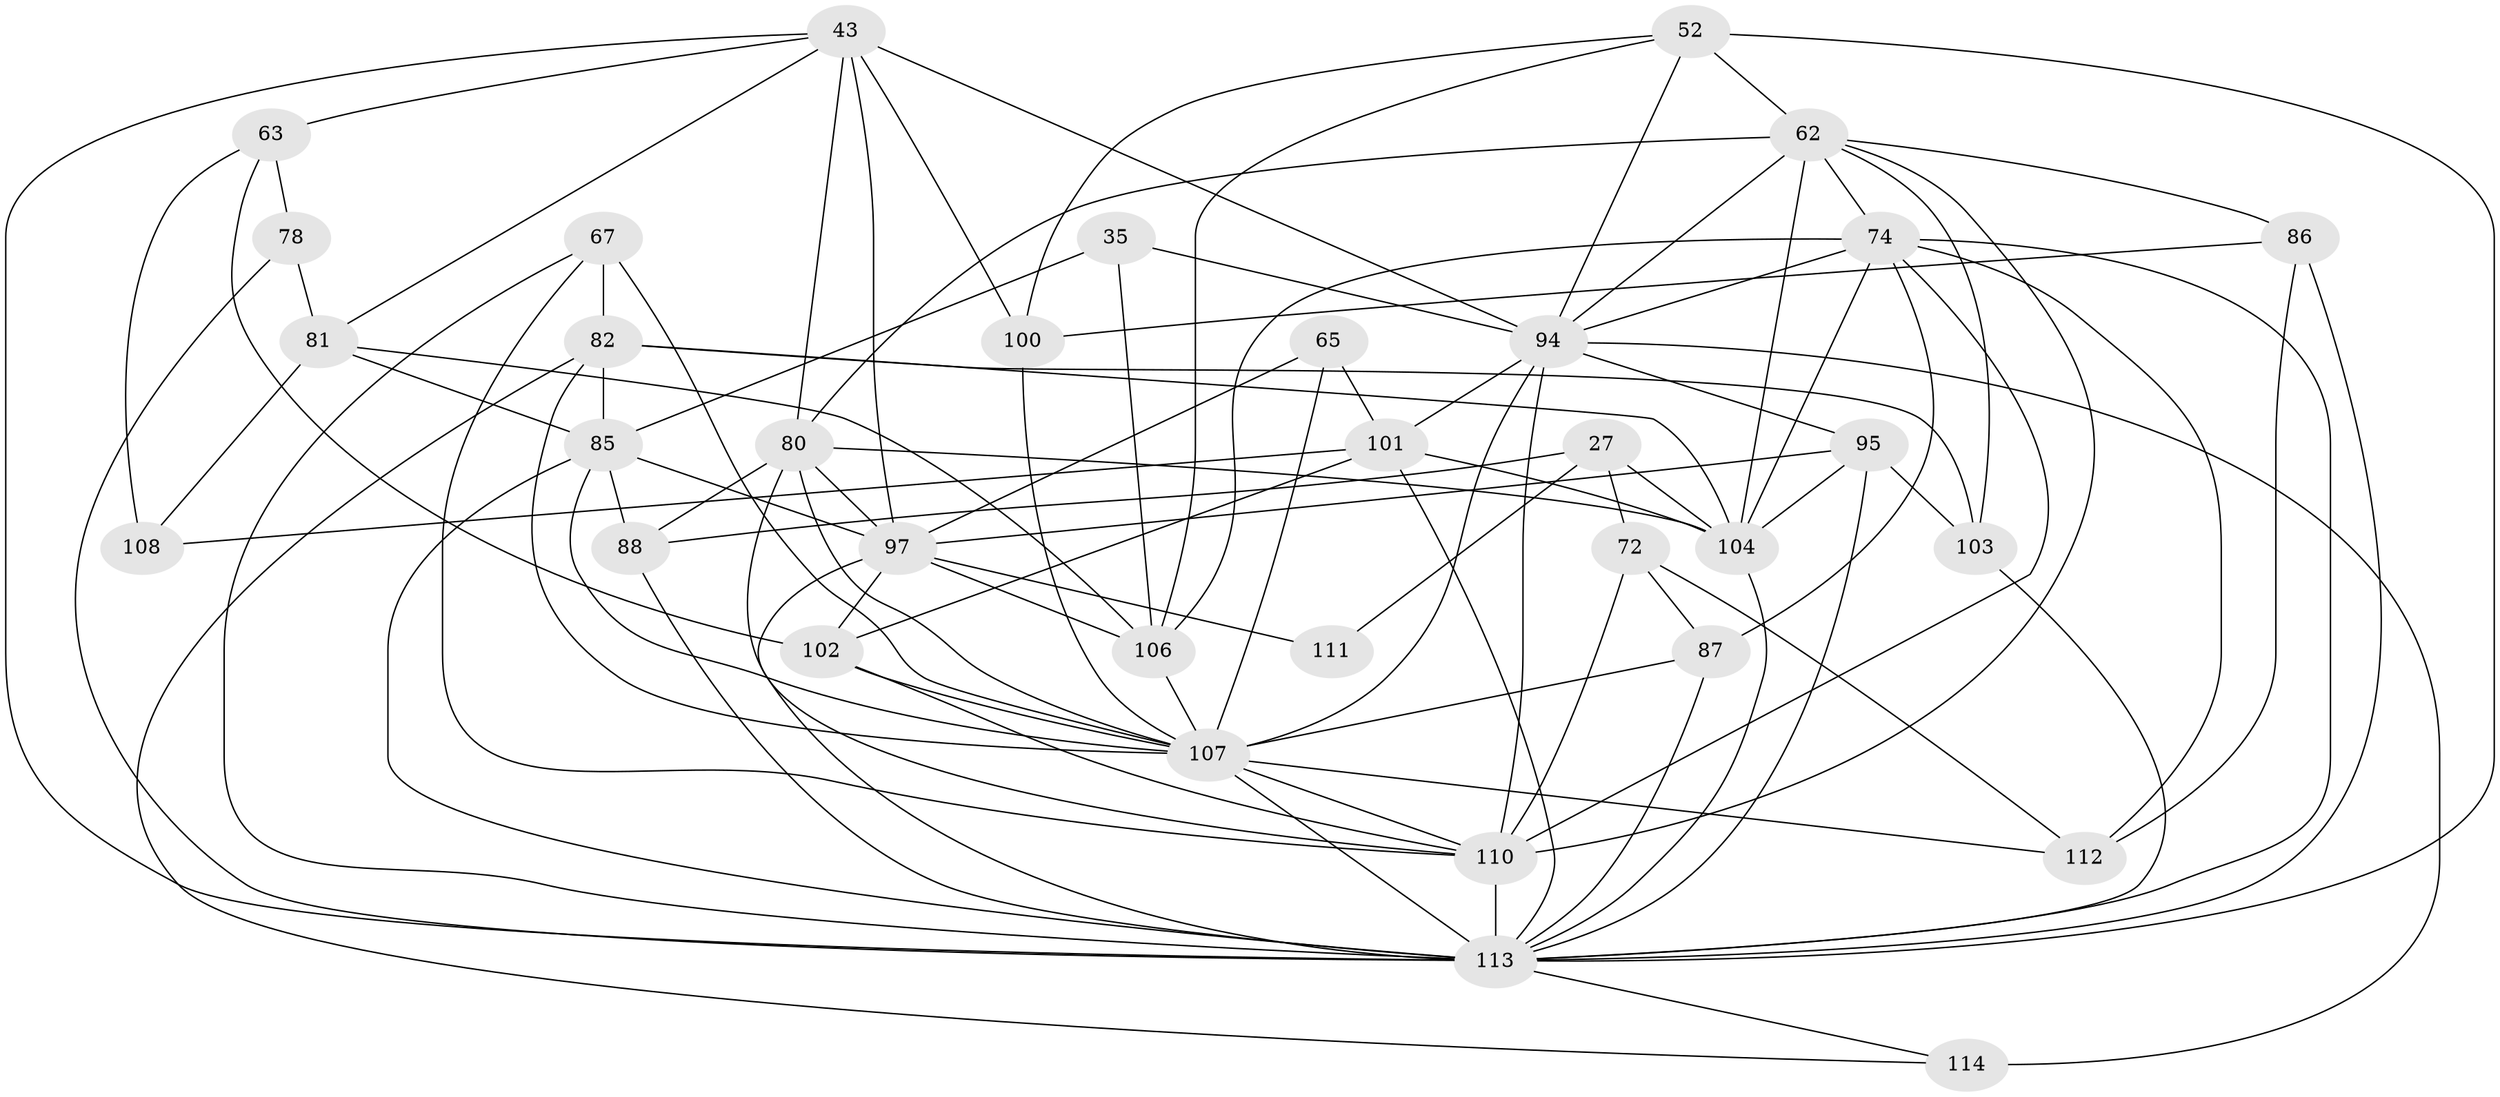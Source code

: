 // original degree distribution, {4: 1.0}
// Generated by graph-tools (version 1.1) at 2025/02/03/04/25 22:02:55]
// undirected, 34 vertices, 99 edges
graph export_dot {
graph [start="1"]
  node [color=gray90,style=filled];
  27 [super="+15"];
  35;
  43 [super="+32"];
  52 [super="+40"];
  62 [super="+56+57"];
  63 [super="+54"];
  65 [super="+3"];
  67 [super="+31"];
  72;
  74 [super="+23+60+39"];
  78;
  80 [super="+58"];
  81 [super="+71"];
  82 [super="+24+51"];
  85 [super="+83+73"];
  86;
  87;
  88 [super="+84"];
  94 [super="+76+90+68"];
  95 [super="+20+66"];
  97 [super="+18+77+91+53"];
  100;
  101 [super="+30+59"];
  102 [super="+89"];
  103;
  104 [super="+19+25+61"];
  106 [super="+42"];
  107 [super="+64+105+75"];
  108;
  110 [super="+11+96+109"];
  111;
  112;
  113 [super="+17+50+99"];
  114 [super="+79"];
  27 -- 72;
  27 -- 111 [weight=2];
  27 -- 88 [weight=2];
  27 -- 104;
  35 -- 106;
  35 -- 94;
  35 -- 85 [weight=2];
  43 -- 100;
  43 -- 97 [weight=3];
  43 -- 81;
  43 -- 63 [weight=2];
  43 -- 80;
  43 -- 94;
  43 -- 113;
  52 -- 100;
  52 -- 106;
  52 -- 94;
  52 -- 113 [weight=2];
  52 -- 62;
  62 -- 103;
  62 -- 86;
  62 -- 74;
  62 -- 80;
  62 -- 94;
  62 -- 104;
  62 -- 110;
  63 -- 108;
  63 -- 102 [weight=2];
  63 -- 78;
  65 -- 101 [weight=2];
  65 -- 107 [weight=3];
  65 -- 97;
  67 -- 82 [weight=2];
  67 -- 110;
  67 -- 113;
  67 -- 107 [weight=2];
  72 -- 87;
  72 -- 112;
  72 -- 110;
  74 -- 104 [weight=2];
  74 -- 87;
  74 -- 106;
  74 -- 94 [weight=2];
  74 -- 112;
  74 -- 110 [weight=2];
  74 -- 113 [weight=2];
  78 -- 113;
  78 -- 81 [weight=2];
  80 -- 88 [weight=2];
  80 -- 97;
  80 -- 104;
  80 -- 110;
  80 -- 107;
  81 -- 106;
  81 -- 108;
  81 -- 85;
  82 -- 103;
  82 -- 104 [weight=2];
  82 -- 114;
  82 -- 107 [weight=2];
  82 -- 85 [weight=2];
  85 -- 113 [weight=3];
  85 -- 97 [weight=2];
  85 -- 88;
  85 -- 107;
  86 -- 100;
  86 -- 112;
  86 -- 113;
  87 -- 107;
  87 -- 113;
  88 -- 113;
  94 -- 114 [weight=3];
  94 -- 95 [weight=3];
  94 -- 101 [weight=2];
  94 -- 110 [weight=4];
  94 -- 107 [weight=2];
  95 -- 103;
  95 -- 97 [weight=2];
  95 -- 104;
  95 -- 113;
  97 -- 106 [weight=2];
  97 -- 111 [weight=2];
  97 -- 102;
  97 -- 113 [weight=2];
  100 -- 107;
  101 -- 108 [weight=2];
  101 -- 104;
  101 -- 113 [weight=2];
  101 -- 102;
  102 -- 110;
  102 -- 107;
  103 -- 113;
  104 -- 113;
  106 -- 107 [weight=2];
  107 -- 112;
  107 -- 113 [weight=2];
  107 -- 110;
  110 -- 113 [weight=6];
  113 -- 114 [weight=2];
}
